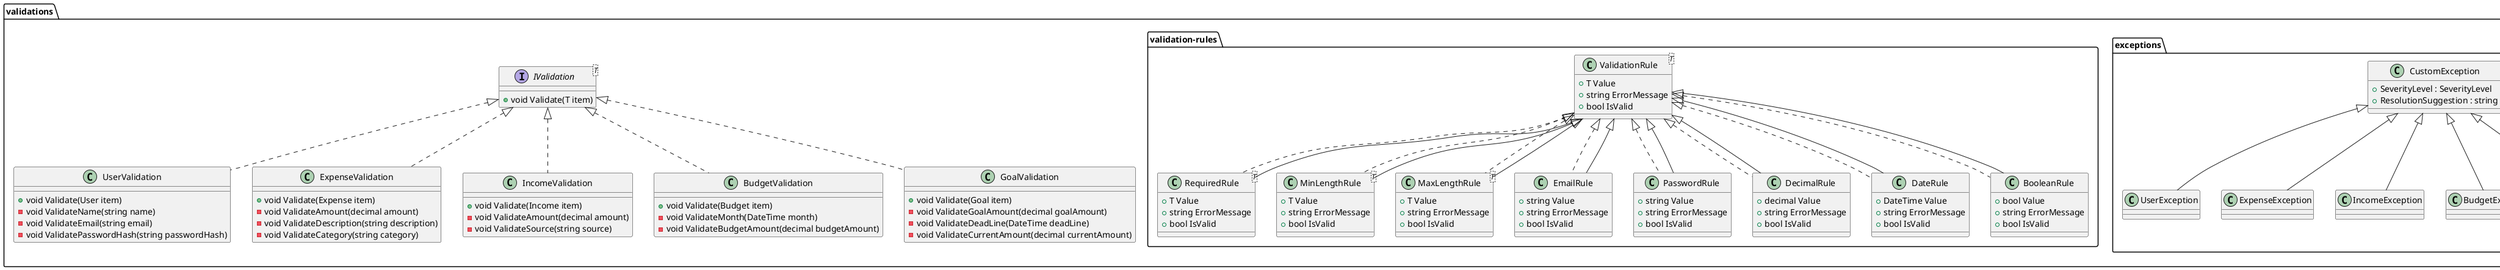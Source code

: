 @startuml validations

package "validations" {
    interface IValidation<T> {
        + void Validate(T item) 
    }

    class UserValidation implements IValidation {
        + void Validate(User item)
        - void ValidateName(string name)
        - void ValidateEmail(string email)
        - void ValidatePasswordHash(string passwordHash)
    }

    class ExpenseValidation implements IValidation {
        + void Validate(Expense item)
        - void ValidateAmount(decimal amount)
        - void ValidateDescription(string description)
        - void ValidateCategory(string category)
    }

    class IncomeValidation implements IValidation {
        + void Validate(Income item)
        - void ValidateAmount(decimal amount)
        - void ValidateSource(string source)
    }

    class BudgetValidation implements IValidation {
        + void Validate(Budget item)
        - void ValidateMonth(DateTime month)
        - void ValidateBudgetAmount(decimal budgetAmount)
    }

    class GoalValidation implements IValidation {
        + void Validate(Goal item)
        - void ValidateGoalAmount(decimal goalAmount)
        - void ValidateDeadLine(DateTime deadLine)
        - void ValidateCurrentAmount(decimal currentAmount)
    }

    package "exceptions" {
        class CustomException {
            + SeverityLevel : SeverityLevel
            + ResolutionSuggestion : string 
        }

        CustomException <|-- UserException
        CustomException <|-- ExpenseException
        CustomException <|-- IncomeException 
        CustomException <|-- BudgetException
        CustomException <|-- GoalException

        enum SeverityLevel {
            Low
            Medium
            High 
            Critical
        }

        CustomException --> SeverityLevel : uses
    }

    package "validation-rules" {
        class ValidationRule<T> {
            + T Value
            + string ErrorMessage
            + bool IsValid
        }

        class RequiredRule<T> implements ValidationRule<T> {
            + T Value
            + string ErrorMessage
            + bool IsValid
        }

        class MinLengthRule<T> implements ValidationRule<T> {
            + T Value
            + string ErrorMessage
            + bool IsValid
        }

        class MaxLengthRule<T> implements ValidationRule<T> {
            + T Value
            + string ErrorMessage
            + bool IsValid
        }

        class EmailRule implements ValidationRule<string> {
            + string Value
            + string ErrorMessage
            + bool IsValid
        }

        class PasswordRule implements ValidationRule<string> {
            + string Value
            + string ErrorMessage
            + bool IsValid
        }

        class DecimalRule implements ValidationRule<decimal> {
            + decimal Value
            + string ErrorMessage
            + bool IsValid
        }

        class DateRule implements ValidationRule<DateTime> {
            + DateTime Value
            + string ErrorMessage
            + bool IsValid
        }

        class BooleanRule implements ValidationRule<bool> {
            + bool Value
            + string ErrorMessage
            + bool IsValid
        }

        ValidationRule <|-- RequiredRule
        ValidationRule <|-- MinLengthRule
        ValidationRule <|-- MaxLengthRule
        ValidationRule <|-- EmailRule
        ValidationRule <|-- PasswordRule
        ValidationRule <|-- DecimalRule
        ValidationRule <|-- DateRule
        ValidationRule <|-- BooleanRule
    }
}

@enduml